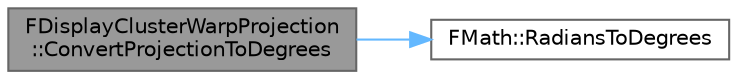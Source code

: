 digraph "FDisplayClusterWarpProjection::ConvertProjectionToDegrees"
{
 // INTERACTIVE_SVG=YES
 // LATEX_PDF_SIZE
  bgcolor="transparent";
  edge [fontname=Helvetica,fontsize=10,labelfontname=Helvetica,labelfontsize=10];
  node [fontname=Helvetica,fontsize=10,shape=box,height=0.2,width=0.4];
  rankdir="LR";
  Node1 [id="Node000001",label="FDisplayClusterWarpProjection\l::ConvertProjectionToDegrees",height=0.2,width=0.4,color="gray40", fillcolor="grey60", style="filled", fontcolor="black",tooltip=" "];
  Node1 -> Node2 [id="edge1_Node000001_Node000002",color="steelblue1",style="solid",tooltip=" "];
  Node2 [id="Node000002",label="FMath::RadiansToDegrees",height=0.2,width=0.4,color="grey40", fillcolor="white", style="filled",URL="$dc/d20/structFMath.html#abc03fa2c221da4c1cd9646a62e01b1f2",tooltip="Converts radians to degrees."];
}
